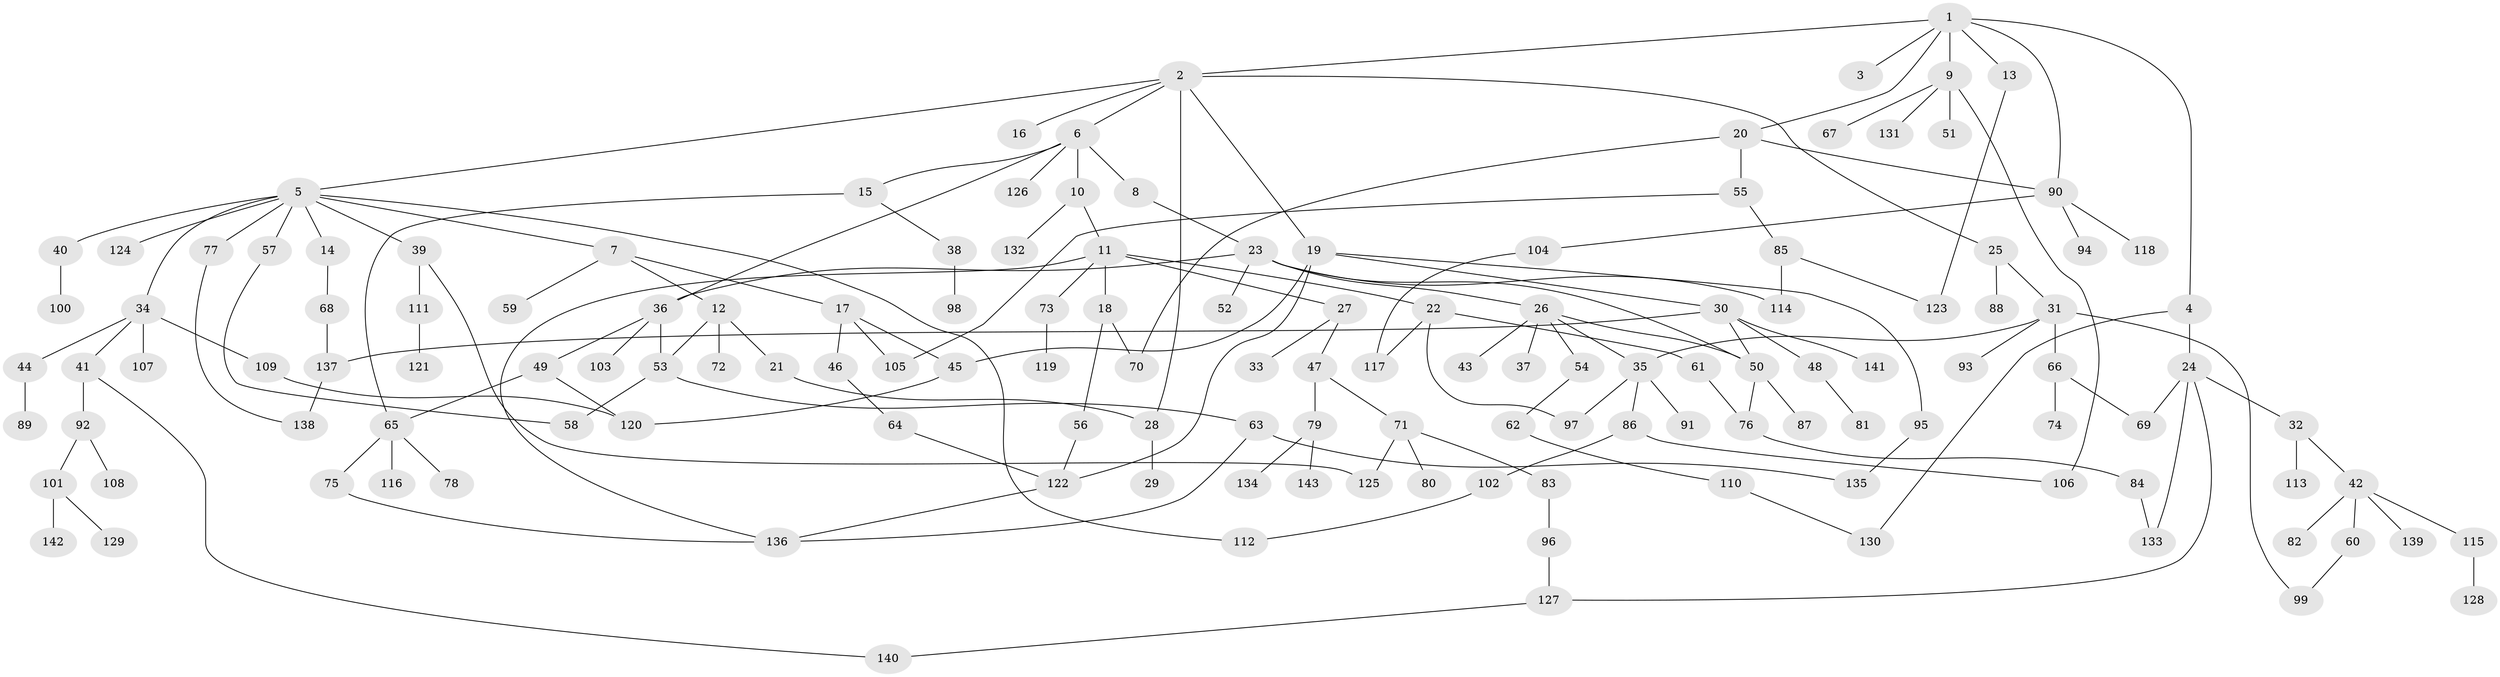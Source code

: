 // coarse degree distribution, {6: 0.04225352112676056, 1: 0.4084507042253521, 2: 0.28169014084507044, 5: 0.07042253521126761, 17: 0.014084507042253521, 8: 0.028169014084507043, 7: 0.014084507042253521, 3: 0.028169014084507043, 4: 0.09859154929577464, 10: 0.014084507042253521}
// Generated by graph-tools (version 1.1) at 2025/45/03/04/25 21:45:26]
// undirected, 143 vertices, 178 edges
graph export_dot {
graph [start="1"]
  node [color=gray90,style=filled];
  1;
  2;
  3;
  4;
  5;
  6;
  7;
  8;
  9;
  10;
  11;
  12;
  13;
  14;
  15;
  16;
  17;
  18;
  19;
  20;
  21;
  22;
  23;
  24;
  25;
  26;
  27;
  28;
  29;
  30;
  31;
  32;
  33;
  34;
  35;
  36;
  37;
  38;
  39;
  40;
  41;
  42;
  43;
  44;
  45;
  46;
  47;
  48;
  49;
  50;
  51;
  52;
  53;
  54;
  55;
  56;
  57;
  58;
  59;
  60;
  61;
  62;
  63;
  64;
  65;
  66;
  67;
  68;
  69;
  70;
  71;
  72;
  73;
  74;
  75;
  76;
  77;
  78;
  79;
  80;
  81;
  82;
  83;
  84;
  85;
  86;
  87;
  88;
  89;
  90;
  91;
  92;
  93;
  94;
  95;
  96;
  97;
  98;
  99;
  100;
  101;
  102;
  103;
  104;
  105;
  106;
  107;
  108;
  109;
  110;
  111;
  112;
  113;
  114;
  115;
  116;
  117;
  118;
  119;
  120;
  121;
  122;
  123;
  124;
  125;
  126;
  127;
  128;
  129;
  130;
  131;
  132;
  133;
  134;
  135;
  136;
  137;
  138;
  139;
  140;
  141;
  142;
  143;
  1 -- 2;
  1 -- 3;
  1 -- 4;
  1 -- 9;
  1 -- 13;
  1 -- 20;
  1 -- 90;
  2 -- 5;
  2 -- 6;
  2 -- 16;
  2 -- 19;
  2 -- 25;
  2 -- 28;
  4 -- 24;
  4 -- 130;
  5 -- 7;
  5 -- 14;
  5 -- 34;
  5 -- 39;
  5 -- 40;
  5 -- 57;
  5 -- 77;
  5 -- 124;
  5 -- 112;
  6 -- 8;
  6 -- 10;
  6 -- 15;
  6 -- 36;
  6 -- 126;
  7 -- 12;
  7 -- 17;
  7 -- 59;
  8 -- 23;
  9 -- 51;
  9 -- 67;
  9 -- 131;
  9 -- 106;
  10 -- 11;
  10 -- 132;
  11 -- 18;
  11 -- 22;
  11 -- 27;
  11 -- 73;
  11 -- 136;
  12 -- 21;
  12 -- 72;
  12 -- 53;
  13 -- 123;
  14 -- 68;
  15 -- 38;
  15 -- 65;
  17 -- 46;
  17 -- 45;
  17 -- 105;
  18 -- 56;
  18 -- 70;
  19 -- 30;
  19 -- 45;
  19 -- 95;
  19 -- 122;
  20 -- 55;
  20 -- 90;
  20 -- 70;
  21 -- 28;
  22 -- 61;
  22 -- 97;
  22 -- 117;
  23 -- 26;
  23 -- 52;
  23 -- 114;
  23 -- 50;
  23 -- 36;
  24 -- 32;
  24 -- 69;
  24 -- 133;
  24 -- 127;
  25 -- 31;
  25 -- 88;
  26 -- 35;
  26 -- 37;
  26 -- 43;
  26 -- 54;
  26 -- 50;
  27 -- 33;
  27 -- 47;
  28 -- 29;
  30 -- 48;
  30 -- 50;
  30 -- 141;
  30 -- 137;
  31 -- 66;
  31 -- 93;
  31 -- 35;
  31 -- 99;
  32 -- 42;
  32 -- 113;
  34 -- 41;
  34 -- 44;
  34 -- 107;
  34 -- 109;
  35 -- 86;
  35 -- 91;
  35 -- 97;
  36 -- 49;
  36 -- 53;
  36 -- 103;
  38 -- 98;
  39 -- 111;
  39 -- 125;
  40 -- 100;
  41 -- 92;
  41 -- 140;
  42 -- 60;
  42 -- 82;
  42 -- 115;
  42 -- 139;
  44 -- 89;
  45 -- 120;
  46 -- 64;
  47 -- 71;
  47 -- 79;
  48 -- 81;
  49 -- 120;
  49 -- 65;
  50 -- 87;
  50 -- 76;
  53 -- 58;
  53 -- 63;
  54 -- 62;
  55 -- 85;
  55 -- 105;
  56 -- 122;
  57 -- 58;
  60 -- 99;
  61 -- 76;
  62 -- 110;
  63 -- 135;
  63 -- 136;
  64 -- 122;
  65 -- 75;
  65 -- 78;
  65 -- 116;
  66 -- 74;
  66 -- 69;
  68 -- 137;
  71 -- 80;
  71 -- 83;
  71 -- 125;
  73 -- 119;
  75 -- 136;
  76 -- 84;
  77 -- 138;
  79 -- 134;
  79 -- 143;
  83 -- 96;
  84 -- 133;
  85 -- 114;
  85 -- 123;
  86 -- 102;
  86 -- 106;
  90 -- 94;
  90 -- 104;
  90 -- 118;
  92 -- 101;
  92 -- 108;
  95 -- 135;
  96 -- 127;
  101 -- 129;
  101 -- 142;
  102 -- 112;
  104 -- 117;
  109 -- 120;
  110 -- 130;
  111 -- 121;
  115 -- 128;
  122 -- 136;
  127 -- 140;
  137 -- 138;
}
